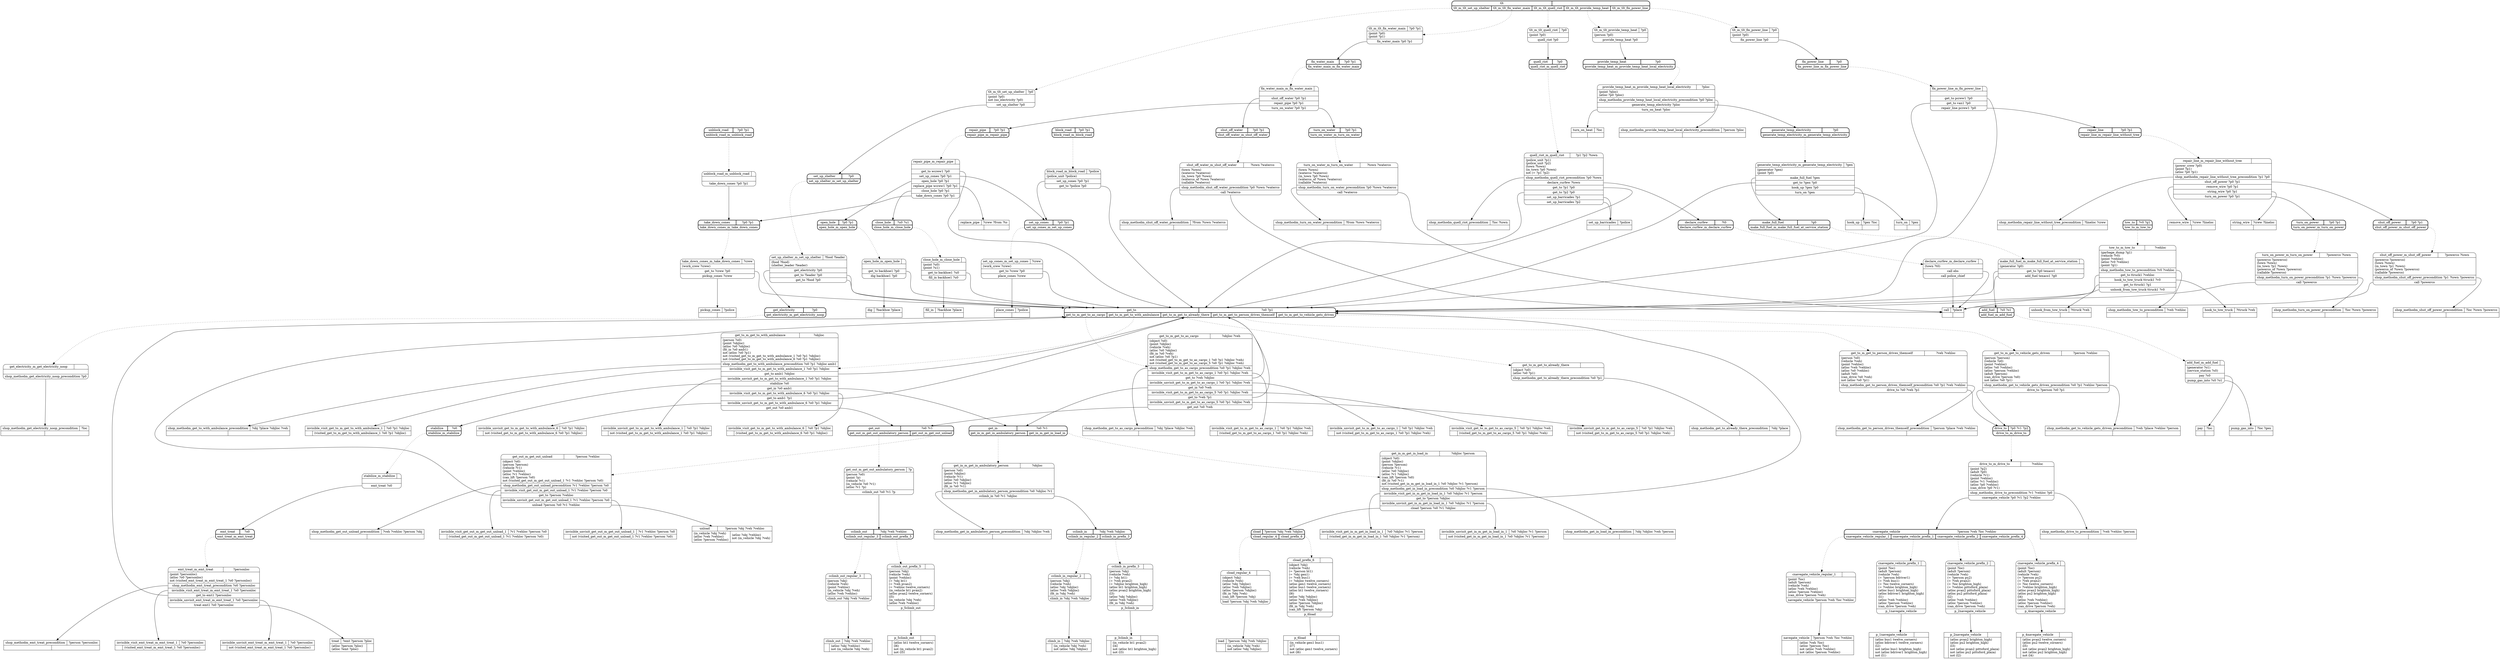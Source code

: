 // Generated by Hype
digraph "somedomain" {
  nodesep=1
  ranksep=1
  // Operators
  node [shape=record]
  "navegate_vehicle" [
    label="{{\N|?person ?veh ?loc ?vehloc}|{|(atloc ?veh ?loc)\l(atloc ?person ?loc)\lnot (atloc ?veh ?vehloc)\lnot (atloc ?person ?vehloc)\l}}"
  ]
  "climb_in" [
    label="{{\N|?obj ?veh ?objloc}|{|(in_vehicle ?obj ?veh)\lnot (atloc ?obj ?objloc)\l}}"
  ]
  "climb_out" [
    label="{{\N|?obj ?veh ?vehloc}|{|(atloc ?obj ?vehloc)\lnot (in_vehicle ?obj ?veh)\l}}"
  ]
  "load" [
    label="{{\N|?person ?obj ?veh ?objloc}|{|(in_vehicle ?obj ?veh)\lnot (atloc ?obj ?objloc)\l}}"
  ]
  "unload" [
    label="{{\N|?person ?obj ?veh ?vehloc}|{(in_vehicle ?obj ?veh)\l(atloc ?veh ?vehloc)\l(atloc ?person ?vehloc)\l|(atloc ?obj ?vehloc)\lnot (in_vehicle ?obj ?veh)\l}}"
  ]
  "treat" [
    label="{{\N|?emt ?person ?ploc}|{(atloc ?person ?ploc)\l(atloc ?emt ?ploc)\l|}}"
  ]
  "call" [
    label="{{\N|?place}|{|}}"
  ]
  "remove_wire" [
    label="{{\N|?crew ?lineloc}|{|}}"
  ]
  "string_wire" [
    label="{{\N|?crew ?lineloc}|{|}}"
  ]
  "hook_up" [
    label="{{\N|?gen ?loc}|{|}}"
  ]
  "turn_on" [
    label="{{\N|?gen}|{|}}"
  ]
  "pay" [
    label="{{\N|?loc}|{|}}"
  ]
  "pump_gas_into" [
    label="{{\N|?loc ?gen}|{|}}"
  ]
  "turn_on_heat" [
    label="{{\N|?loc}|{|}}"
  ]
  "set_up_barricades" [
    label="{{\N|?police}|{|}}"
  ]
  "place_cones" [
    label="{{\N|?police}|{|}}"
  ]
  "pickup_cones" [
    label="{{\N|?police}|{|}}"
  ]
  "hook_to_tow_truck" [
    label="{{\N|?ttruck ?veh}|{|}}"
  ]
  "unhook_from_tow_truck" [
    label="{{\N|?ttruck ?veh}|{|}}"
  ]
  "dig" [
    label="{{\N|?backhoe ?place}|{|}}"
  ]
  "fill_in" [
    label="{{\N|?backhoe ?place}|{|}}"
  ]
  "replace_pipe" [
    label="{{\N|?crew ?from ?to}|{|}}"
  ]
  "p_1navegate_vehicle" [
    label="{{\N|}|{|(atloc bus1 twelve_corners)\l(atloc bdriver1 twelve_corners)\l(l2)\lnot (atloc bus1 brighton_high)\lnot (atloc bdriver1 brighton_high)\lnot (l1)\l}}"
  ]
  "p_2navegate_vehicle" [
    label="{{\N|}|{|(atloc pvan2 brighton_high)\l(atloc pu2 brighton_high)\l(l3)\lnot (atloc pvan2 pittsford_plaza)\lnot (atloc pu2 pittsford_plaza)\lnot (l2)\l}}"
  ]
  "p_3climb_in" [
    label="{{\N|}|{|(in_vehicle ht1 pvan2)\l(l4)\lnot (atloc ht1 brighton_high)\lnot (l3)\l}}"
  ]
  "p_4navegate_vehicle" [
    label="{{\N|}|{|(atloc pvan2 twelve_corners)\l(atloc pu2 twelve_corners)\l(l5)\lnot (atloc pvan2 brighton_high)\lnot (atloc pu2 brighton_high)\lnot (l4)\l}}"
  ]
  "p_5climb_out" [
    label="{{\N|}|{|(atloc ht1 twelve_corners)\l(l6)\lnot (in_vehicle ht1 pvan2)\lnot (l5)\l}}"
  ]
  "p_6load" [
    label="{{\N|}|{|(in_vehicle gen1 bus1)\l(l7)\lnot (atloc gen1 twelve_corners)\lnot (l6)\l}}"
  ]
  "shop_methodm_quell_riot_precondition" [
    label="{{\N|?loc ?town}|{|}}"
  ]
  "shop_methodm_provide_temp_heat_local_electricity_precondition" [
    label="{{\N|?person ?ploc}|{|}}"
  ]
  "shop_methodm_get_electricity_noop_precondition" [
    label="{{\N|?loc}|{|}}"
  ]
  "shop_methodm_tow_to_precondition" [
    label="{{\N|?veh ?vehloc}|{|}}"
  ]
  "shop_methodm_repair_line_without_tree_precondition" [
    label="{{\N|?lineloc ?crew}|{|}}"
  ]
  "shop_methodm_shut_off_power_precondition" [
    label="{{\N|?loc ?town ?powerco}|{|}}"
  ]
  "shop_methodm_turn_on_power_precondition" [
    label="{{\N|?loc ?town ?powerco}|{|}}"
  ]
  "shop_methodm_shut_off_water_precondition" [
    label="{{\N|?from ?town ?waterco}|{|}}"
  ]
  "shop_methodm_turn_on_water_precondition" [
    label="{{\N|?from ?town ?waterco}|{|}}"
  ]
  "shop_methodm_emt_treat_precondition" [
    label="{{\N|?person ?personloc}|{|}}"
  ]
  "shop_methodm_get_to_already_there_precondition" [
    label="{{\N|?obj ?place}|{|}}"
  ]
  "shop_methodm_get_to_person_drives_themself_precondition" [
    label="{{\N|?person ?place ?veh ?vehloc}|{|}}"
  ]
  "shop_methodm_get_to_vehicle_gets_driven_precondition" [
    label="{{\N|?veh ?place ?vehloc ?person}|{|}}"
  ]
  "shop_methodm_get_to_as_cargo_precondition" [
    label="{{\N|?obj ?place ?objloc ?veh}|{|}}"
  ]
  "shop_methodm_get_to_with_ambulance_precondition" [
    label="{{\N|?obj ?place ?objloc ?veh}|{|}}"
  ]
  "shop_methodm_drive_to_precondition" [
    label="{{\N|?veh ?vehloc ?person}|{|}}"
  ]
  "shop_methodm_get_in_ambulatory_person_precondition" [
    label="{{\N|?obj ?objloc ?veh}|{|}}"
  ]
  "shop_methodm_get_in_load_in_precondition" [
    label="{{\N|?obj ?objloc ?veh ?person}|{|}}"
  ]
  "shop_methodm_get_out_unload_precondition" [
    label="{{\N|?veh ?vehloc ?person ?obj}|{|}}"
  ]
  "invisible_visit_get_to_m_get_to_as_cargo_1" [
    label="{{\N|?o0 ?p1 ?objloc ?veh}|{|(visited_get_to_m_get_to_as_cargo_1 ?o0 ?p1 ?objloc ?veh)\l}}"
  ]
  "invisible_unvisit_get_to_m_get_to_as_cargo_1" [
    label="{{\N|?o0 ?p1 ?objloc ?veh}|{|not (visited_get_to_m_get_to_as_cargo_1 ?o0 ?p1 ?objloc ?veh)\l}}"
  ]
  "invisible_visit_get_in_m_get_in_load_in_1" [
    label="{{\N|?o0 ?objloc ?v1 ?person}|{|(visited_get_in_m_get_in_load_in_1 ?o0 ?objloc ?v1 ?person)\l}}"
  ]
  "invisible_unvisit_get_in_m_get_in_load_in_1" [
    label="{{\N|?o0 ?objloc ?v1 ?person}|{|not (visited_get_in_m_get_in_load_in_1 ?o0 ?objloc ?v1 ?person)\l}}"
  ]
  "invisible_visit_get_to_m_get_to_as_cargo_5" [
    label="{{\N|?o0 ?p1 ?objloc ?veh}|{|(visited_get_to_m_get_to_as_cargo_5 ?o0 ?p1 ?objloc ?veh)\l}}"
  ]
  "invisible_unvisit_get_to_m_get_to_as_cargo_5" [
    label="{{\N|?o0 ?p1 ?objloc ?veh}|{|not (visited_get_to_m_get_to_as_cargo_5 ?o0 ?p1 ?objloc ?veh)\l}}"
  ]
  "invisible_visit_get_out_m_get_out_unload_1" [
    label="{{\N|?v1 ?vehloc ?person ?o0}|{|(visited_get_out_m_get_out_unload_1 ?v1 ?vehloc ?person ?o0)\l}}"
  ]
  "invisible_unvisit_get_out_m_get_out_unload_1" [
    label="{{\N|?v1 ?vehloc ?person ?o0}|{|not (visited_get_out_m_get_out_unload_1 ?v1 ?vehloc ?person ?o0)\l}}"
  ]
  "invisible_visit_get_to_m_get_to_with_ambulance_1" [
    label="{{\N|?o0 ?p1 ?objloc}|{|(visited_get_to_m_get_to_with_ambulance_1 ?o0 ?p1 ?objloc)\l}}"
  ]
  "invisible_unvisit_get_to_m_get_to_with_ambulance_1" [
    label="{{\N|?o0 ?p1 ?objloc}|{|not (visited_get_to_m_get_to_with_ambulance_1 ?o0 ?p1 ?objloc)\l}}"
  ]
  "invisible_visit_emt_treat_m_emt_treat_1" [
    label="{{\N|?o0 ?personloc}|{|(visited_emt_treat_m_emt_treat_1 ?o0 ?personloc)\l}}"
  ]
  "invisible_unvisit_emt_treat_m_emt_treat_1" [
    label="{{\N|?o0 ?personloc}|{|not (visited_emt_treat_m_emt_treat_1 ?o0 ?personloc)\l}}"
  ]
  "invisible_visit_get_to_m_get_to_with_ambulance_6" [
    label="{{\N|?o0 ?p1 ?objloc}|{|(visited_get_to_m_get_to_with_ambulance_6 ?o0 ?p1 ?objloc)\l}}"
  ]
  "invisible_unvisit_get_to_m_get_to_with_ambulance_6" [
    label="{{\N|?o0 ?p1 ?objloc}|{|not (visited_get_to_m_get_to_with_ambulance_6 ?o0 ?p1 ?objloc)\l}}"
  ]
  // Methods
  node [shape=Mrecord]
  "tlt" [
    style=bold
    label="{{\N|}|{<0>tlt_m_tlt_set_up_shelter|<1>tlt_m_tlt_fix_water_main|<2>tlt_m_tlt_quell_riot|<3>tlt_m_tlt_provide_temp_heat|<4>tlt_m_tlt_fix_power_line}}"
  ]
  "tlt_m_tlt_set_up_shelter" [
    label="{{\N|?p0}|(point ?p0)\lnot (no_electricity ?p0)\l|<0>set_up_shelter ?p0}"
  ]
  "tlt":0 -> "tlt_m_tlt_set_up_shelter" [style=dotted]
  "tlt_m_tlt_set_up_shelter":0 -> "set_up_shelter"
  "tlt_m_tlt_fix_water_main" [
    label="{{\N|?p0 ?p1}|(point ?p0)\l(point ?p1)\l|<0>fix_water_main ?p0 ?p1}"
  ]
  "tlt":1 -> "tlt_m_tlt_fix_water_main" [style=dotted]
  "tlt_m_tlt_fix_water_main":0 -> "fix_water_main"
  "tlt_m_tlt_quell_riot" [
    label="{{\N|?p0}|(point ?p0)\l|<0>quell_riot ?p0}"
  ]
  "tlt":2 -> "tlt_m_tlt_quell_riot" [style=dotted]
  "tlt_m_tlt_quell_riot":0 -> "quell_riot"
  "tlt_m_tlt_provide_temp_heat" [
    label="{{\N|?p0}|(person ?p0)\l|<0>provide_temp_heat ?p0}"
  ]
  "tlt":3 -> "tlt_m_tlt_provide_temp_heat" [style=dotted]
  "tlt_m_tlt_provide_temp_heat":0 -> "provide_temp_heat"
  "tlt_m_tlt_fix_power_line" [
    label="{{\N|?p0}|(point ?p0)\l|<0>fix_power_line ?p0}"
  ]
  "tlt":4 -> "tlt_m_tlt_fix_power_line" [style=dotted]
  "tlt_m_tlt_fix_power_line":0 -> "fix_power_line"
  "set_up_shelter" [
    style=bold
    label="{{\N|?p0}|{<0>set_up_shelter_m_set_up_shelter}}"
  ]
  "set_up_shelter_m_set_up_shelter" [
    label="{{\N|?food ?leader}|(food ?food)\l(shelter_leader ?leader)\l|<0>get_electricity ?p0|<1>get_to ?leader ?p0|<2>get_to ?food ?p0}"
  ]
  "set_up_shelter":0 -> "set_up_shelter_m_set_up_shelter" [style=dotted]
  "set_up_shelter_m_set_up_shelter":0 -> "get_electricity"
  "set_up_shelter_m_set_up_shelter":1 -> "get_to"
  "set_up_shelter_m_set_up_shelter":2 -> "get_to"
  "fix_water_main" [
    style=bold
    label="{{\N|?p0 ?p1}|{<0>fix_water_main_m_fix_water_main}}"
  ]
  "fix_water_main_m_fix_water_main" [
    label="{{\N|}||<0>shut_off_water ?p0 ?p1|<1>repair_pipe ?p0 ?p1|<2>turn_on_water ?p0 ?p1}"
  ]
  "fix_water_main":0 -> "fix_water_main_m_fix_water_main" [style=dotted]
  "fix_water_main_m_fix_water_main":0 -> "shut_off_water"
  "fix_water_main_m_fix_water_main":1 -> "repair_pipe"
  "fix_water_main_m_fix_water_main":2 -> "turn_on_water"
  "quell_riot" [
    style=bold
    label="{{\N|?p0}|{<0>quell_riot_m_quell_riot}}"
  ]
  "quell_riot_m_quell_riot" [
    label="{{\N|?p1 ?p2 ?town}|(police_unit ?p1)\l(police_unit ?p2)\l(town ?town)\l(in_town ?p0 ?town)\lnot (= ?p1 ?p2)\l|<0>shop_methodm_quell_riot_precondition ?p0 ?town|<1>declare_curfew ?town|<2>get_to ?p1 ?p0|<3>get_to ?p2 ?p0|<4>set_up_barricades ?p1|<5>set_up_barricades ?p2}"
  ]
  "quell_riot":0 -> "quell_riot_m_quell_riot" [style=dotted]
  "quell_riot_m_quell_riot":0 -> "shop_methodm_quell_riot_precondition"
  "quell_riot_m_quell_riot":1 -> "declare_curfew"
  "quell_riot_m_quell_riot":2 -> "get_to"
  "quell_riot_m_quell_riot":3 -> "get_to"
  "quell_riot_m_quell_riot":4 -> "set_up_barricades"
  "quell_riot_m_quell_riot":5 -> "set_up_barricades"
  "provide_temp_heat" [
    style=bold
    label="{{\N|?p0}|{<0>provide_temp_heat_m_provide_temp_heat_local_electricity}}"
  ]
  "provide_temp_heat_m_provide_temp_heat_local_electricity" [
    label="{{\N|?ploc}|(point ?ploc)\l(atloc ?p0 ?ploc)\l|<0>shop_methodm_provide_temp_heat_local_electricity_precondition ?p0 ?ploc|<1>generate_temp_electricity ?ploc|<2>turn_on_heat ?ploc}"
  ]
  "provide_temp_heat":0 -> "provide_temp_heat_m_provide_temp_heat_local_electricity" [style=dotted]
  "provide_temp_heat_m_provide_temp_heat_local_electricity":0 -> "shop_methodm_provide_temp_heat_local_electricity_precondition"
  "provide_temp_heat_m_provide_temp_heat_local_electricity":1 -> "generate_temp_electricity"
  "provide_temp_heat_m_provide_temp_heat_local_electricity":2 -> "turn_on_heat"
  "fix_power_line" [
    style=bold
    label="{{\N|?p0}|{<0>fix_power_line_m_fix_power_line}}"
  ]
  "fix_power_line_m_fix_power_line" [
    label="{{\N|}||<0>get_to pcrew1 ?p0|<1>get_to van1 ?p0|<2>repair_line pcrew1 ?p0}"
  ]
  "fix_power_line":0 -> "fix_power_line_m_fix_power_line" [style=dotted]
  "fix_power_line_m_fix_power_line":0 -> "get_to"
  "fix_power_line_m_fix_power_line":1 -> "get_to"
  "fix_power_line_m_fix_power_line":2 -> "repair_line"
  "turn_on_power" [
    style=bold
    label="{{\N|?p0 ?p1}|{<0>turn_on_power_m_turn_on_power}}"
  ]
  "turn_on_power_m_turn_on_power" [
    label="{{\N|?powerco ?town}|(powerco ?powerco)\l(town ?town)\l(in_town ?p1 ?town)\l(powerco_of ?town ?powerco)\l(callable ?powerco)\l|<0>shop_methodm_turn_on_power_precondition ?p1 ?town ?powerco|<1>call ?powerco}"
  ]
  "turn_on_power":0 -> "turn_on_power_m_turn_on_power" [style=dotted]
  "turn_on_power_m_turn_on_power":0 -> "shop_methodm_turn_on_power_precondition"
  "turn_on_power_m_turn_on_power":1 -> "call"
  "close_hole" [
    style=bold
    label="{{\N|?u0 ?u1}|{<0>close_hole_m_close_hole}}"
  ]
  "close_hole_m_close_hole" [
    label="{{\N|}|(point ?u0)\l(point ?u1)\l|<0>get_to backhoe1 ?u0|<1>fill_in backhoe1 ?u0}"
  ]
  "close_hole":0 -> "close_hole_m_close_hole" [style=dotted]
  "close_hole_m_close_hole":0 -> "get_to"
  "close_hole_m_close_hole":1 -> "fill_in"
  "set_up_cones" [
    style=bold
    label="{{\N|?p0 ?p1}|{<0>set_up_cones_m_set_up_cones}}"
  ]
  "set_up_cones_m_set_up_cones" [
    label="{{\N|?crew}|(work_crew ?crew)\l|<0>get_to ?crew ?p0|<1>place_cones ?crew}"
  ]
  "set_up_cones":0 -> "set_up_cones_m_set_up_cones" [style=dotted]
  "set_up_cones_m_set_up_cones":0 -> "get_to"
  "set_up_cones_m_set_up_cones":1 -> "place_cones"
  "get_in" [
    style=bold
    label="{{\N|?o0 ?v1}|{<0>get_in_m_get_in_ambulatory_person|<1>get_in_m_get_in_load_in}}"
  ]
  "get_in_m_get_in_ambulatory_person" [
    label="{{\N|?objloc}|(person ?o0)\l(point ?objloc)\l(vehicle ?v1)\l(atloc ?o0 ?objloc)\l(atloc ?v1 ?objloc)\l(fit_in ?o0 ?v1)\l|<0>shop_methodm_get_in_ambulatory_person_precondition ?o0 ?objloc ?v1|<1>cclimb_in ?o0 ?v1 ?objloc}"
  ]
  "get_in":0 -> "get_in_m_get_in_ambulatory_person" [style=dotted]
  "get_in_m_get_in_ambulatory_person":0 -> "shop_methodm_get_in_ambulatory_person_precondition"
  "get_in_m_get_in_ambulatory_person":1 -> "cclimb_in"
  "get_in_m_get_in_load_in" [
    label="{{\N|?objloc ?person}|(object ?o0)\l(point ?objloc)\l(person ?person)\l(vehicle ?v1)\l(atloc ?o0 ?objloc)\l(atloc ?v1 ?objloc)\l(can_lift ?person ?o0)\l(fit_in ?o0 ?v1)\lnot (visited_get_in_m_get_in_load_in_1 ?o0 ?objloc ?v1 ?person)\l|<0>shop_methodm_get_in_load_in_precondition ?o0 ?objloc ?v1 ?person|<1>invisible_visit_get_in_m_get_in_load_in_1 ?o0 ?objloc ?v1 ?person|<2>get_to ?person ?objloc|<3>invisible_unvisit_get_in_m_get_in_load_in_1 ?o0 ?objloc ?v1 ?person|<4>cload ?person ?o0 ?v1 ?objloc}"
  ]
  "get_in":1 -> "get_in_m_get_in_load_in" [style=dotted]
  "get_in_m_get_in_load_in":0 -> "shop_methodm_get_in_load_in_precondition"
  "get_in_m_get_in_load_in":1 -> "invisible_visit_get_in_m_get_in_load_in_1"
  "get_in_m_get_in_load_in":2 -> "get_to"
  "get_in_m_get_in_load_in":3 -> "invisible_unvisit_get_in_m_get_in_load_in_1"
  "get_in_m_get_in_load_in":4 -> "cload"
  "get_to" [
    style=bold
    label="{{\N|?o0 ?p1}|{<0>get_to_m_get_to_as_cargo|<1>get_to_m_get_to_with_ambulance|<2>get_to_m_get_to_already_there|<3>get_to_m_get_to_person_drives_themself|<4>get_to_m_get_to_vehicle_gets_driven}}"
  ]
  "get_to_m_get_to_as_cargo" [
    label="{{\N|?objloc ?veh}|(object ?o0)\l(point ?objloc)\l(vehicle ?veh)\l(atloc ?o0 ?objloc)\l(fit_in ?o0 ?veh)\lnot (atloc ?o0 ?p1)\lnot (visited_get_to_m_get_to_as_cargo_1 ?o0 ?p1 ?objloc ?veh)\lnot (visited_get_to_m_get_to_as_cargo_5 ?o0 ?p1 ?objloc ?veh)\l|<0>shop_methodm_get_to_as_cargo_precondition ?o0 ?p1 ?objloc ?veh|<1>invisible_visit_get_to_m_get_to_as_cargo_1 ?o0 ?p1 ?objloc ?veh|<2>get_to ?veh ?objloc|<3>invisible_unvisit_get_to_m_get_to_as_cargo_1 ?o0 ?p1 ?objloc ?veh|<4>get_in ?o0 ?veh|<5>invisible_visit_get_to_m_get_to_as_cargo_5 ?o0 ?p1 ?objloc ?veh|<6>get_to ?veh ?p1|<7>invisible_unvisit_get_to_m_get_to_as_cargo_5 ?o0 ?p1 ?objloc ?veh|<8>get_out ?o0 ?veh}"
  ]
  "get_to":0 -> "get_to_m_get_to_as_cargo" [style=dotted]
  "get_to_m_get_to_as_cargo":0 -> "shop_methodm_get_to_as_cargo_precondition"
  "get_to_m_get_to_as_cargo":1 -> "invisible_visit_get_to_m_get_to_as_cargo_1"
  "get_to_m_get_to_as_cargo":2 -> "get_to"
  "get_to_m_get_to_as_cargo":3 -> "invisible_unvisit_get_to_m_get_to_as_cargo_1"
  "get_to_m_get_to_as_cargo":4 -> "get_in"
  "get_to_m_get_to_as_cargo":5 -> "invisible_visit_get_to_m_get_to_as_cargo_5"
  "get_to_m_get_to_as_cargo":6 -> "get_to"
  "get_to_m_get_to_as_cargo":7 -> "invisible_unvisit_get_to_m_get_to_as_cargo_5"
  "get_to_m_get_to_as_cargo":8 -> "get_out"
  "get_to_m_get_to_with_ambulance" [
    label="{{\N|?objloc}|(person ?o0)\l(point ?objloc)\l(atloc ?o0 ?objloc)\l(fit_in ?o0 amb1)\lnot (atloc ?o0 ?p1)\lnot (visited_get_to_m_get_to_with_ambulance_1 ?o0 ?p1 ?objloc)\lnot (visited_get_to_m_get_to_with_ambulance_6 ?o0 ?p1 ?objloc)\l|<0>shop_methodm_get_to_with_ambulance_precondition ?o0 ?p1 ?objloc amb1|<1>invisible_visit_get_to_m_get_to_with_ambulance_1 ?o0 ?p1 ?objloc|<2>get_to amb1 ?objloc|<3>invisible_unvisit_get_to_m_get_to_with_ambulance_1 ?o0 ?p1 ?objloc|<4>stabilize ?o0|<5>get_in ?o0 amb1|<6>invisible_visit_get_to_m_get_to_with_ambulance_6 ?o0 ?p1 ?objloc|<7>get_to amb1 ?p1|<8>invisible_unvisit_get_to_m_get_to_with_ambulance_6 ?o0 ?p1 ?objloc|<9>get_out ?o0 amb1}"
  ]
  "get_to":1 -> "get_to_m_get_to_with_ambulance" [style=dotted]
  "get_to_m_get_to_with_ambulance":0 -> "shop_methodm_get_to_with_ambulance_precondition"
  "get_to_m_get_to_with_ambulance":1 -> "invisible_visit_get_to_m_get_to_with_ambulance_1"
  "get_to_m_get_to_with_ambulance":2 -> "get_to"
  "get_to_m_get_to_with_ambulance":3 -> "invisible_unvisit_get_to_m_get_to_with_ambulance_1"
  "get_to_m_get_to_with_ambulance":4 -> "stabilize"
  "get_to_m_get_to_with_ambulance":5 -> "get_in"
  "get_to_m_get_to_with_ambulance":6 -> "invisible_visit_get_to_m_get_to_with_ambulance_6"
  "get_to_m_get_to_with_ambulance":7 -> "get_to"
  "get_to_m_get_to_with_ambulance":8 -> "invisible_unvisit_get_to_m_get_to_with_ambulance_6"
  "get_to_m_get_to_with_ambulance":9 -> "get_out"
  "get_to_m_get_to_already_there" [
    label="{{\N|}|(object ?o0)\l(atloc ?o0 ?p1)\l|<0>shop_methodm_get_to_already_there_precondition ?o0 ?p1}"
  ]
  "get_to":2 -> "get_to_m_get_to_already_there" [style=dotted]
  "get_to_m_get_to_already_there":0 -> "shop_methodm_get_to_already_there_precondition"
  "get_to_m_get_to_person_drives_themself" [
    label="{{\N|?veh ?vehloc}|(person ?o0)\l(vehicle ?veh)\l(point ?vehloc)\l(atloc ?veh ?vehloc)\l(atloc ?o0 ?vehloc)\l(adult ?o0)\l(can_drive ?o0 ?veh)\lnot (atloc ?o0 ?p1)\l|<0>shop_methodm_get_to_person_drives_themself_precondition ?o0 ?p1 ?veh ?vehloc|<1>drive_to ?o0 ?veh ?p1}"
  ]
  "get_to":3 -> "get_to_m_get_to_person_drives_themself" [style=dotted]
  "get_to_m_get_to_person_drives_themself":0 -> "shop_methodm_get_to_person_drives_themself_precondition"
  "get_to_m_get_to_person_drives_themself":1 -> "drive_to"
  "get_to_m_get_to_vehicle_gets_driven" [
    label="{{\N|?person ?vehloc}|(person ?person)\l(vehicle ?o0)\l(point ?vehloc)\l(atloc ?o0 ?vehloc)\l(atloc ?person ?vehloc)\l(adult ?person)\l(can_drive ?person ?o0)\lnot (atloc ?o0 ?p1)\l|<0>shop_methodm_get_to_vehicle_gets_driven_precondition ?o0 ?p1 ?vehloc ?person|<1>drive_to ?person ?o0 ?p1}"
  ]
  "get_to":4 -> "get_to_m_get_to_vehicle_gets_driven" [style=dotted]
  "get_to_m_get_to_vehicle_gets_driven":0 -> "shop_methodm_get_to_vehicle_gets_driven_precondition"
  "get_to_m_get_to_vehicle_gets_driven":1 -> "drive_to"
  "block_road" [
    style=bold
    label="{{\N|?p0 ?p1}|{<0>block_road_m_block_road}}"
  ]
  "block_road_m_block_road" [
    label="{{\N|?police}|(police_unit ?police)\l|<0>set_up_cones ?p0 ?p1|<1>get_to ?police ?p0}"
  ]
  "block_road":0 -> "block_road_m_block_road" [style=dotted]
  "block_road_m_block_road":0 -> "set_up_cones"
  "block_road_m_block_road":1 -> "get_to"
  "take_down_cones" [
    style=bold
    label="{{\N|?p0 ?p1}|{<0>take_down_cones_m_take_down_cones}}"
  ]
  "take_down_cones_m_take_down_cones" [
    label="{{\N|?crew}|(work_crew ?crew)\l|<0>get_to ?crew ?p0|<1>pickup_cones ?crew}"
  ]
  "take_down_cones":0 -> "take_down_cones_m_take_down_cones" [style=dotted]
  "take_down_cones_m_take_down_cones":0 -> "get_to"
  "take_down_cones_m_take_down_cones":1 -> "pickup_cones"
  "shut_off_power" [
    style=bold
    label="{{\N|?p0 ?p1}|{<0>shut_off_power_m_shut_off_power}}"
  ]
  "shut_off_power_m_shut_off_power" [
    label="{{\N|?powerco ?town}|(powerco ?powerco)\l(town ?town)\l(in_town ?p1 ?town)\l(powerco_of ?town ?powerco)\l(callable ?powerco)\l|<0>shop_methodm_shut_off_power_precondition ?p1 ?town ?powerco|<1>call ?powerco}"
  ]
  "shut_off_power":0 -> "shut_off_power_m_shut_off_power" [style=dotted]
  "shut_off_power_m_shut_off_power":0 -> "shop_methodm_shut_off_power_precondition"
  "shut_off_power_m_shut_off_power":1 -> "call"
  "open_hole" [
    style=bold
    label="{{\N|?p0 ?p1}|{<0>open_hole_m_open_hole}}"
  ]
  "open_hole_m_open_hole" [
    label="{{\N|}||<0>get_to backhoe1 ?p0|<1>dig backhoe1 ?p0}"
  ]
  "open_hole":0 -> "open_hole_m_open_hole" [style=dotted]
  "open_hole_m_open_hole":0 -> "get_to"
  "open_hole_m_open_hole":1 -> "dig"
  "declare_curfew" [
    style=bold
    label="{{\N|?t0}|{<0>declare_curfew_m_declare_curfew}}"
  ]
  "declare_curfew_m_declare_curfew" [
    label="{{\N|}|(town ?t0)\l|<0>call ebs|<1>call police_chief}"
  ]
  "declare_curfew":0 -> "declare_curfew_m_declare_curfew" [style=dotted]
  "declare_curfew_m_declare_curfew":0 -> "call"
  "declare_curfew_m_declare_curfew":1 -> "call"
  "turn_on_water" [
    style=bold
    label="{{\N|?p0 ?p1}|{<0>turn_on_water_m_turn_on_water}}"
  ]
  "turn_on_water_m_turn_on_water" [
    label="{{\N|?town ?waterco}|(town ?town)\l(waterco ?waterco)\l(in_town ?p0 ?town)\l(waterco_of ?town ?waterco)\l(callable ?waterco)\l|<0>shop_methodm_turn_on_water_precondition ?p0 ?town ?waterco|<1>call ?waterco}"
  ]
  "turn_on_water":0 -> "turn_on_water_m_turn_on_water" [style=dotted]
  "turn_on_water_m_turn_on_water":0 -> "shop_methodm_turn_on_water_precondition"
  "turn_on_water_m_turn_on_water":1 -> "call"
  "shut_off_water" [
    style=bold
    label="{{\N|?p0 ?p1}|{<0>shut_off_water_m_shut_off_water}}"
  ]
  "shut_off_water_m_shut_off_water" [
    label="{{\N|?town ?waterco}|(town ?town)\l(waterco ?waterco)\l(in_town ?p0 ?town)\l(waterco_of ?town ?waterco)\l(callable ?waterco)\l|<0>shop_methodm_shut_off_water_precondition ?p0 ?town ?waterco|<1>call ?waterco}"
  ]
  "shut_off_water":0 -> "shut_off_water_m_shut_off_water" [style=dotted]
  "shut_off_water_m_shut_off_water":0 -> "shop_methodm_shut_off_water_precondition"
  "shut_off_water_m_shut_off_water":1 -> "call"
  "drive_to" [
    style=bold
    label="{{\N|?p0 ?v1 ?p2}|{<0>drive_to_m_drive_to}}"
  ]
  "drive_to_m_drive_to" [
    label="{{\N|?vehloc}|(point ?p2)\l(adult ?p0)\l(vehicle ?v1)\l(point ?vehloc)\l(atloc ?v1 ?vehloc)\l(atloc ?p0 ?vehloc)\l(can_drive ?p0 ?v1)\l|<0>shop_methodm_drive_to_precondition ?v1 ?vehloc ?p0|<1>cnavegate_vehicle ?p0 ?v1 ?p2 ?vehloc}"
  ]
  "drive_to":0 -> "drive_to_m_drive_to" [style=dotted]
  "drive_to_m_drive_to":0 -> "shop_methodm_drive_to_precondition"
  "drive_to_m_drive_to":1 -> "cnavegate_vehicle"
  "stabilize" [
    style=bold
    label="{{\N|?o0}|{<0>stabilize_m_stabilize}}"
  ]
  "stabilize_m_stabilize" [
    label="{{\N|}||<0>emt_treat ?o0}"
  ]
  "stabilize":0 -> "stabilize_m_stabilize" [style=dotted]
  "stabilize_m_stabilize":0 -> "emt_treat"
  "unblock_road" [
    style=bold
    label="{{\N|?p0 ?p1}|{<0>unblock_road_m_unblock_road}}"
  ]
  "unblock_road_m_unblock_road" [
    label="{{\N|}||<0>take_down_cones ?p0 ?p1}"
  ]
  "unblock_road":0 -> "unblock_road_m_unblock_road" [style=dotted]
  "unblock_road_m_unblock_road":0 -> "take_down_cones"
  "tow_to" [
    style=bold
    label="{{\N|?v0 ?g1}|{<0>tow_to_m_tow_to}}"
  ]
  "tow_to_m_tow_to" [
    label="{{\N|?vehloc}|(garbage_dump ?g1)\l(vehicle ?v0)\l(point ?vehloc)\l(atloc ?v0 ?vehloc)\l(point ?g1)\l|<0>shop_methodm_tow_to_precondition ?v0 ?vehloc|<1>get_to ttruck1 ?vehloc|<2>hook_to_tow_truck ttruck1 ?v0|<3>get_to ttruck1 ?g1|<4>unhook_from_tow_truck ttruck1 ?v0}"
  ]
  "tow_to":0 -> "tow_to_m_tow_to" [style=dotted]
  "tow_to_m_tow_to":0 -> "shop_methodm_tow_to_precondition"
  "tow_to_m_tow_to":1 -> "get_to"
  "tow_to_m_tow_to":2 -> "hook_to_tow_truck"
  "tow_to_m_tow_to":3 -> "get_to"
  "tow_to_m_tow_to":4 -> "unhook_from_tow_truck"
  "repair_line" [
    style=bold
    label="{{\N|?p0 ?p1}|{<0>repair_line_m_repair_line_without_tree}}"
  ]
  "repair_line_m_repair_line_without_tree" [
    label="{{\N|}|(power_crew ?p0)\l(point ?p1)\l(atloc ?p0 ?p1)\l|<0>shop_methodm_repair_line_without_tree_precondition ?p1 ?p0|<1>shut_off_power ?p0 ?p1|<2>remove_wire ?p0 ?p1|<3>string_wire ?p0 ?p1|<4>turn_on_power ?p0 ?p1}"
  ]
  "repair_line":0 -> "repair_line_m_repair_line_without_tree" [style=dotted]
  "repair_line_m_repair_line_without_tree":0 -> "shop_methodm_repair_line_without_tree_precondition"
  "repair_line_m_repair_line_without_tree":1 -> "shut_off_power"
  "repair_line_m_repair_line_without_tree":2 -> "remove_wire"
  "repair_line_m_repair_line_without_tree":3 -> "string_wire"
  "repair_line_m_repair_line_without_tree":4 -> "turn_on_power"
  "add_fuel" [
    style=bold
    label="{{\N|?s0 ?o1}|{<0>add_fuel_m_add_fuel}}"
  ]
  "add_fuel_m_add_fuel" [
    label="{{\N|}|(generator ?o1)\l(service_station ?s0)\l|<0>pay ?s0|<1>pump_gas_into ?s0 ?o1}"
  ]
  "add_fuel":0 -> "add_fuel_m_add_fuel" [style=dotted]
  "add_fuel_m_add_fuel":0 -> "pay"
  "add_fuel_m_add_fuel":1 -> "pump_gas_into"
  "get_out" [
    style=bold
    label="{{\N|?o0 ?v1}|{<0>get_out_m_get_out_ambulatory_person|<1>get_out_m_get_out_unload}}"
  ]
  "get_out_m_get_out_ambulatory_person" [
    label="{{\N|?p}|(person ?o0)\l(point ?p)\l(vehicle ?v1)\l(in_vehicle ?o0 ?v1)\l(atloc ?v1 ?p)\l|<0>cclimb_out ?o0 ?v1 ?p}"
  ]
  "get_out":0 -> "get_out_m_get_out_ambulatory_person" [style=dotted]
  "get_out_m_get_out_ambulatory_person":0 -> "cclimb_out"
  "get_out_m_get_out_unload" [
    label="{{\N|?person ?vehloc}|(object ?o0)\l(person ?person)\l(vehicle ?v1)\l(point ?vehloc)\l(atloc ?v1 ?vehloc)\l(can_lift ?person ?o0)\lnot (visited_get_out_m_get_out_unload_1 ?v1 ?vehloc ?person ?o0)\l|<0>shop_methodm_get_out_unload_precondition ?v1 ?vehloc ?person ?o0|<1>invisible_visit_get_out_m_get_out_unload_1 ?v1 ?vehloc ?person ?o0|<2>get_to ?person ?vehloc|<3>invisible_unvisit_get_out_m_get_out_unload_1 ?v1 ?vehloc ?person ?o0|<4>unload ?person ?o0 ?v1 ?vehloc}"
  ]
  "get_out":1 -> "get_out_m_get_out_unload" [style=dotted]
  "get_out_m_get_out_unload":0 -> "shop_methodm_get_out_unload_precondition"
  "get_out_m_get_out_unload":1 -> "invisible_visit_get_out_m_get_out_unload_1"
  "get_out_m_get_out_unload":2 -> "get_to"
  "get_out_m_get_out_unload":3 -> "invisible_unvisit_get_out_m_get_out_unload_1"
  "get_out_m_get_out_unload":4 -> "unload"
  "repair_pipe" [
    style=bold
    label="{{\N|?p0 ?p1}|{<0>repair_pipe_m_repair_pipe}}"
  ]
  "repair_pipe_m_repair_pipe" [
    label="{{\N|}||<0>get_to wcrew1 ?p0|<1>set_up_cones ?p0 ?p1|<2>open_hole ?p0 ?p1|<3>replace_pipe wcrew1 ?p0 ?p1|<4>close_hole ?p0 ?p1|<5>take_down_cones ?p0 ?p1}"
  ]
  "repair_pipe":0 -> "repair_pipe_m_repair_pipe" [style=dotted]
  "repair_pipe_m_repair_pipe":0 -> "get_to"
  "repair_pipe_m_repair_pipe":1 -> "set_up_cones"
  "repair_pipe_m_repair_pipe":2 -> "open_hole"
  "repair_pipe_m_repair_pipe":3 -> "replace_pipe"
  "repair_pipe_m_repair_pipe":4 -> "close_hole"
  "repair_pipe_m_repair_pipe":5 -> "take_down_cones"
  "get_electricity" [
    style=bold
    label="{{\N|?p0}|{<0>get_electricity_m_get_electricity_noop}}"
  ]
  "get_electricity_m_get_electricity_noop" [
    label="{{\N|}||<0>shop_methodm_get_electricity_noop_precondition ?p0}"
  ]
  "get_electricity":0 -> "get_electricity_m_get_electricity_noop" [style=dotted]
  "get_electricity_m_get_electricity_noop":0 -> "shop_methodm_get_electricity_noop_precondition"
  "generate_temp_electricity" [
    style=bold
    label="{{\N|?p0}|{<0>generate_temp_electricity_m_generate_temp_electricity}}"
  ]
  "generate_temp_electricity_m_generate_temp_electricity" [
    label="{{\N|?gen}|(generator ?gen)\l(point ?p0)\l|<0>make_full_fuel ?gen|<1>get_to ?gen ?p0|<2>hook_up ?gen ?p0|<3>turn_on ?gen}"
  ]
  "generate_temp_electricity":0 -> "generate_temp_electricity_m_generate_temp_electricity" [style=dotted]
  "generate_temp_electricity_m_generate_temp_electricity":0 -> "make_full_fuel"
  "generate_temp_electricity_m_generate_temp_electricity":1 -> "get_to"
  "generate_temp_electricity_m_generate_temp_electricity":2 -> "hook_up"
  "generate_temp_electricity_m_generate_temp_electricity":3 -> "turn_on"
  "emt_treat" [
    style=bold
    label="{{\N|?o0}|{<0>emt_treat_m_emt_treat}}"
  ]
  "emt_treat_m_emt_treat" [
    label="{{\N|?personloc}|(point ?personloc)\l(atloc ?o0 ?personloc)\lnot (visited_emt_treat_m_emt_treat_1 ?o0 ?personloc)\l|<0>shop_methodm_emt_treat_precondition ?o0 ?personloc|<1>invisible_visit_emt_treat_m_emt_treat_1 ?o0 ?personloc|<2>get_to emt1 ?personloc|<3>invisible_unvisit_emt_treat_m_emt_treat_1 ?o0 ?personloc|<4>treat emt1 ?o0 ?personloc}"
  ]
  "emt_treat":0 -> "emt_treat_m_emt_treat" [style=dotted]
  "emt_treat_m_emt_treat":0 -> "shop_methodm_emt_treat_precondition"
  "emt_treat_m_emt_treat":1 -> "invisible_visit_emt_treat_m_emt_treat_1"
  "emt_treat_m_emt_treat":2 -> "get_to"
  "emt_treat_m_emt_treat":3 -> "invisible_unvisit_emt_treat_m_emt_treat_1"
  "emt_treat_m_emt_treat":4 -> "treat"
  "make_full_fuel" [
    style=bold
    label="{{\N|?g0}|{<0>make_full_fuel_m_make_full_fuel_at_service_station}}"
  ]
  "make_full_fuel_m_make_full_fuel_at_service_station" [
    label="{{\N|}|(generator ?g0)\l|<0>get_to ?g0 texaco1|<1>add_fuel texaco1 ?g0}"
  ]
  "make_full_fuel":0 -> "make_full_fuel_m_make_full_fuel_at_service_station" [style=dotted]
  "make_full_fuel_m_make_full_fuel_at_service_station":0 -> "get_to"
  "make_full_fuel_m_make_full_fuel_at_service_station":1 -> "add_fuel"
  "cnavegate_vehicle" [
    style=bold
    label="{{\N|?person ?veh ?loc ?vehloc}|{<0>cnavegate_vehicle_regular_1|<1>cnavegate_vehicle_prefix_1|<2>cnavegate_vehicle_prefix_2|<3>cnavegate_vehicle_prefix_4}}"
  ]
  "cnavegate_vehicle_regular_1" [
    label="{{\N|}|(point ?loc)\l(adult ?person)\l(vehicle ?veh)\l(atloc ?veh ?vehloc)\l(atloc ?person ?vehloc)\l(can_drive ?person ?veh)\l|<0>navegate_vehicle ?person ?veh ?loc ?vehloc}"
  ]
  "cnavegate_vehicle":0 -> "cnavegate_vehicle_regular_1" [style=dotted]
  "cnavegate_vehicle_regular_1":0 -> "navegate_vehicle"
  "cnavegate_vehicle_prefix_1" [
    label="{{\N|}|(point ?loc)\l(adult ?person)\l(vehicle ?veh)\l(= ?person bdriver1)\l(= ?veh bus1)\l(= ?loc twelve_corners)\l(= ?vehloc brighton_high)\l(atloc bus1 brighton_high)\l(atloc bdriver1 brighton_high)\l(l1)\l(atloc ?veh ?vehloc)\l(atloc ?person ?vehloc)\l(can_drive ?person ?veh)\l|<0>p_1navegate_vehicle}"
  ]
  "cnavegate_vehicle":1 -> "cnavegate_vehicle_prefix_1" [style=dotted]
  "cnavegate_vehicle_prefix_1":0 -> "p_1navegate_vehicle"
  "cnavegate_vehicle_prefix_2" [
    label="{{\N|}|(point ?loc)\l(adult ?person)\l(vehicle ?veh)\l(= ?person pu2)\l(= ?veh pvan2)\l(= ?loc brighton_high)\l(= ?vehloc pittsford_plaza)\l(atloc pvan2 pittsford_plaza)\l(atloc pu2 pittsford_plaza)\l(l2)\l(atloc ?veh ?vehloc)\l(atloc ?person ?vehloc)\l(can_drive ?person ?veh)\l|<0>p_2navegate_vehicle}"
  ]
  "cnavegate_vehicle":2 -> "cnavegate_vehicle_prefix_2" [style=dotted]
  "cnavegate_vehicle_prefix_2":0 -> "p_2navegate_vehicle"
  "cnavegate_vehicle_prefix_4" [
    label="{{\N|}|(point ?loc)\l(adult ?person)\l(vehicle ?veh)\l(= ?person pu2)\l(= ?veh pvan2)\l(= ?loc twelve_corners)\l(= ?vehloc brighton_high)\l(atloc pvan2 brighton_high)\l(atloc pu2 brighton_high)\l(l4)\l(atloc ?veh ?vehloc)\l(atloc ?person ?vehloc)\l(can_drive ?person ?veh)\l|<0>p_4navegate_vehicle}"
  ]
  "cnavegate_vehicle":3 -> "cnavegate_vehicle_prefix_4" [style=dotted]
  "cnavegate_vehicle_prefix_4":0 -> "p_4navegate_vehicle"
  "cclimb_in" [
    style=bold
    label="{{\N|?obj ?veh ?objloc}|{<0>cclimb_in_regular_2|<1>cclimb_in_prefix_3}}"
  ]
  "cclimb_in_regular_2" [
    label="{{\N|}|(person ?obj)\l(vehicle ?veh)\l(atloc ?obj ?objloc)\l(atloc ?veh ?objloc)\l(fit_in ?obj ?veh)\l|<0>climb_in ?obj ?veh ?objloc}"
  ]
  "cclimb_in":0 -> "cclimb_in_regular_2" [style=dotted]
  "cclimb_in_regular_2":0 -> "climb_in"
  "cclimb_in_prefix_3" [
    label="{{\N|}|(person ?obj)\l(vehicle ?veh)\l(= ?obj ht1)\l(= ?veh pvan2)\l(= ?objloc brighton_high)\l(atloc ht1 brighton_high)\l(atloc pvan2 brighton_high)\l(l3)\l(atloc ?obj ?objloc)\l(atloc ?veh ?objloc)\l(fit_in ?obj ?veh)\l|<0>p_3climb_in}"
  ]
  "cclimb_in":1 -> "cclimb_in_prefix_3" [style=dotted]
  "cclimb_in_prefix_3":0 -> "p_3climb_in"
  "cload" [
    style=bold
    label="{{\N|?person ?obj ?veh ?objloc}|{<0>cload_regular_4|<1>cload_prefix_6}}"
  ]
  "cload_regular_4" [
    label="{{\N|}|(object ?obj)\l(vehicle ?veh)\l(atloc ?obj ?objloc)\l(atloc ?veh ?objloc)\l(atloc ?person ?objloc)\l(fit_in ?obj ?veh)\l(can_lift ?person ?obj)\l|<0>load ?person ?obj ?veh ?objloc}"
  ]
  "cload":0 -> "cload_regular_4" [style=dotted]
  "cload_regular_4":0 -> "load"
  "cload_prefix_6" [
    label="{{\N|}|(object ?obj)\l(vehicle ?veh)\l(= ?person ht1)\l(= ?obj gen1)\l(= ?veh bus1)\l(= ?objloc twelve_corners)\l(atloc gen1 twelve_corners)\l(atloc bus1 twelve_corners)\l(atloc ht1 twelve_corners)\l(l6)\l(atloc ?obj ?objloc)\l(atloc ?veh ?objloc)\l(atloc ?person ?objloc)\l(fit_in ?obj ?veh)\l(can_lift ?person ?obj)\l|<0>p_6load}"
  ]
  "cload":1 -> "cload_prefix_6" [style=dotted]
  "cload_prefix_6":0 -> "p_6load"
  "cclimb_out" [
    style=bold
    label="{{\N|?obj ?veh ?vehloc}|{<0>cclimb_out_regular_3|<1>cclimb_out_prefix_5}}"
  ]
  "cclimb_out_regular_3" [
    label="{{\N|}|(person ?obj)\l(vehicle ?veh)\l(point ?vehloc)\l(in_vehicle ?obj ?veh)\l(atloc ?veh ?vehloc)\l|<0>climb_out ?obj ?veh ?vehloc}"
  ]
  "cclimb_out":0 -> "cclimb_out_regular_3" [style=dotted]
  "cclimb_out_regular_3":0 -> "climb_out"
  "cclimb_out_prefix_5" [
    label="{{\N|}|(person ?obj)\l(vehicle ?veh)\l(point ?vehloc)\l(= ?obj ht1)\l(= ?veh pvan2)\l(= ?vehloc twelve_corners)\l(in_vehicle ht1 pvan2)\l(atloc pvan2 twelve_corners)\l(l5)\l(in_vehicle ?obj ?veh)\l(atloc ?veh ?vehloc)\l|<0>p_5climb_out}"
  ]
  "cclimb_out":1 -> "cclimb_out_prefix_5" [style=dotted]
  "cclimb_out_prefix_5":0 -> "p_5climb_out"
}
